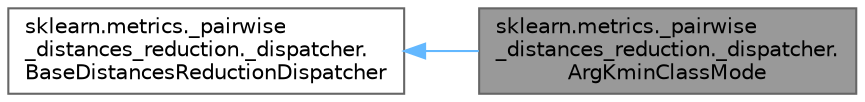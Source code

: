 digraph "sklearn.metrics._pairwise_distances_reduction._dispatcher.ArgKminClassMode"
{
 // LATEX_PDF_SIZE
  bgcolor="transparent";
  edge [fontname=Helvetica,fontsize=10,labelfontname=Helvetica,labelfontsize=10];
  node [fontname=Helvetica,fontsize=10,shape=box,height=0.2,width=0.4];
  rankdir="LR";
  Node1 [id="Node000001",label="sklearn.metrics._pairwise\l_distances_reduction._dispatcher.\lArgKminClassMode",height=0.2,width=0.4,color="gray40", fillcolor="grey60", style="filled", fontcolor="black",tooltip=" "];
  Node2 -> Node1 [id="edge1_Node000001_Node000002",dir="back",color="steelblue1",style="solid",tooltip=" "];
  Node2 [id="Node000002",label="sklearn.metrics._pairwise\l_distances_reduction._dispatcher.\lBaseDistancesReductionDispatcher",height=0.2,width=0.4,color="gray40", fillcolor="white", style="filled",URL="$d9/d1f/classsklearn_1_1metrics_1_1__pairwise__distances__reduction_1_1__dispatcher_1_1BaseDistancesReductionDispatcher.html",tooltip=" "];
}
